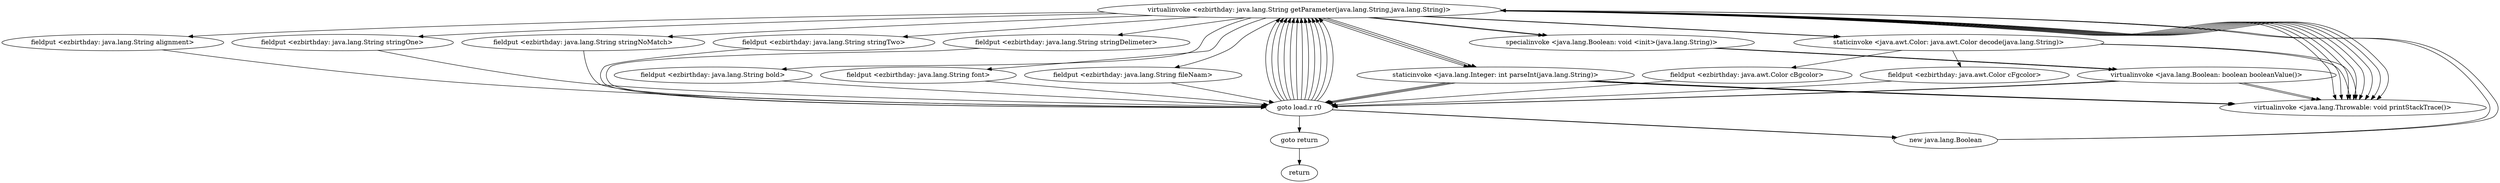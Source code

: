 digraph "" {
"virtualinvoke <ezbirthday: java.lang.String getParameter(java.lang.String,java.lang.String)>";
 "virtualinvoke <ezbirthday: java.lang.String getParameter(java.lang.String,java.lang.String)>"->"fieldput <ezbirthday: java.lang.String bold>";
 "fieldput <ezbirthday: java.lang.String bold>"->"goto load.r r0";
 "goto load.r r0"->"virtualinvoke <ezbirthday: java.lang.String getParameter(java.lang.String,java.lang.String)>";
 "virtualinvoke <ezbirthday: java.lang.String getParameter(java.lang.String,java.lang.String)>"->"staticinvoke <java.lang.Integer: int parseInt(java.lang.String)>";
 "staticinvoke <java.lang.Integer: int parseInt(java.lang.String)>"->"goto load.r r0";
 "goto load.r r0"->"virtualinvoke <ezbirthday: java.lang.String getParameter(java.lang.String,java.lang.String)>";
 "virtualinvoke <ezbirthday: java.lang.String getParameter(java.lang.String,java.lang.String)>"->"fieldput <ezbirthday: java.lang.String font>";
 "fieldput <ezbirthday: java.lang.String font>"->"goto load.r r0";
 "goto load.r r0"->"virtualinvoke <ezbirthday: java.lang.String getParameter(java.lang.String,java.lang.String)>";
 "virtualinvoke <ezbirthday: java.lang.String getParameter(java.lang.String,java.lang.String)>"->"fieldput <ezbirthday: java.lang.String fileNaam>";
 "fieldput <ezbirthday: java.lang.String fileNaam>"->"goto load.r r0";
 "goto load.r r0"->"virtualinvoke <ezbirthday: java.lang.String getParameter(java.lang.String,java.lang.String)>";
 "virtualinvoke <ezbirthday: java.lang.String getParameter(java.lang.String,java.lang.String)>"->"staticinvoke <java.awt.Color: java.awt.Color decode(java.lang.String)>";
 "staticinvoke <java.awt.Color: java.awt.Color decode(java.lang.String)>"->"fieldput <ezbirthday: java.awt.Color cFgcolor>";
 "fieldput <ezbirthday: java.awt.Color cFgcolor>"->"goto load.r r0";
 "goto load.r r0"->"virtualinvoke <ezbirthday: java.lang.String getParameter(java.lang.String,java.lang.String)>";
 "virtualinvoke <ezbirthday: java.lang.String getParameter(java.lang.String,java.lang.String)>"->"staticinvoke <java.awt.Color: java.awt.Color decode(java.lang.String)>";
 "staticinvoke <java.awt.Color: java.awt.Color decode(java.lang.String)>"->"fieldput <ezbirthday: java.awt.Color cBgcolor>";
 "fieldput <ezbirthday: java.awt.Color cBgcolor>"->"goto load.r r0";
 "goto load.r r0"->"virtualinvoke <ezbirthday: java.lang.String getParameter(java.lang.String,java.lang.String)>";
 "virtualinvoke <ezbirthday: java.lang.String getParameter(java.lang.String,java.lang.String)>"->"fieldput <ezbirthday: java.lang.String alignment>";
 "fieldput <ezbirthday: java.lang.String alignment>"->"goto load.r r0";
 "goto load.r r0"->"virtualinvoke <ezbirthday: java.lang.String getParameter(java.lang.String,java.lang.String)>";
 "virtualinvoke <ezbirthday: java.lang.String getParameter(java.lang.String,java.lang.String)>"->"fieldput <ezbirthday: java.lang.String stringOne>";
 "fieldput <ezbirthday: java.lang.String stringOne>"->"goto load.r r0";
 "goto load.r r0"->"virtualinvoke <ezbirthday: java.lang.String getParameter(java.lang.String,java.lang.String)>";
 "virtualinvoke <ezbirthday: java.lang.String getParameter(java.lang.String,java.lang.String)>"->"fieldput <ezbirthday: java.lang.String stringNoMatch>";
 "fieldput <ezbirthday: java.lang.String stringNoMatch>"->"goto load.r r0";
 "goto load.r r0"->"virtualinvoke <ezbirthday: java.lang.String getParameter(java.lang.String,java.lang.String)>";
 "virtualinvoke <ezbirthday: java.lang.String getParameter(java.lang.String,java.lang.String)>"->"fieldput <ezbirthday: java.lang.String stringTwo>";
 "fieldput <ezbirthday: java.lang.String stringTwo>"->"goto load.r r0";
 "goto load.r r0"->"virtualinvoke <ezbirthday: java.lang.String getParameter(java.lang.String,java.lang.String)>";
 "virtualinvoke <ezbirthday: java.lang.String getParameter(java.lang.String,java.lang.String)>"->"fieldput <ezbirthday: java.lang.String stringDelimeter>";
 "fieldput <ezbirthday: java.lang.String stringDelimeter>"->"goto load.r r0";
 "goto load.r r0"->"virtualinvoke <ezbirthday: java.lang.String getParameter(java.lang.String,java.lang.String)>";
 "virtualinvoke <ezbirthday: java.lang.String getParameter(java.lang.String,java.lang.String)>"->"staticinvoke <java.lang.Integer: int parseInt(java.lang.String)>";
 "staticinvoke <java.lang.Integer: int parseInt(java.lang.String)>"->"goto load.r r0";
 "goto load.r r0"->"virtualinvoke <ezbirthday: java.lang.String getParameter(java.lang.String,java.lang.String)>";
 "virtualinvoke <ezbirthday: java.lang.String getParameter(java.lang.String,java.lang.String)>"->"staticinvoke <java.lang.Integer: int parseInt(java.lang.String)>";
 "staticinvoke <java.lang.Integer: int parseInt(java.lang.String)>"->"goto load.r r0";
 "goto load.r r0"->"new java.lang.Boolean";
 "new java.lang.Boolean"->"virtualinvoke <ezbirthday: java.lang.String getParameter(java.lang.String,java.lang.String)>";
 "virtualinvoke <ezbirthday: java.lang.String getParameter(java.lang.String,java.lang.String)>"->"specialinvoke <java.lang.Boolean: void <init>(java.lang.String)>";
 "specialinvoke <java.lang.Boolean: void <init>(java.lang.String)>"->"virtualinvoke <java.lang.Boolean: boolean booleanValue()>";
 "virtualinvoke <java.lang.Boolean: boolean booleanValue()>"->"goto load.r r0";
 "goto load.r r0"->"new java.lang.Boolean";
 "new java.lang.Boolean"->"virtualinvoke <ezbirthday: java.lang.String getParameter(java.lang.String,java.lang.String)>";
 "virtualinvoke <ezbirthday: java.lang.String getParameter(java.lang.String,java.lang.String)>"->"specialinvoke <java.lang.Boolean: void <init>(java.lang.String)>";
 "specialinvoke <java.lang.Boolean: void <init>(java.lang.String)>"->"virtualinvoke <java.lang.Boolean: boolean booleanValue()>";
 "virtualinvoke <java.lang.Boolean: boolean booleanValue()>"->"goto load.r r0";
 "goto load.r r0"->"goto return";
 "goto return"->"return";
"virtualinvoke <java.lang.Throwable: void printStackTrace()>";
 "virtualinvoke <java.lang.Boolean: boolean booleanValue()>"->"virtualinvoke <java.lang.Throwable: void printStackTrace()>";
 "virtualinvoke <java.lang.Boolean: boolean booleanValue()>"->"virtualinvoke <java.lang.Throwable: void printStackTrace()>";
 "staticinvoke <java.lang.Integer: int parseInt(java.lang.String)>"->"virtualinvoke <java.lang.Throwable: void printStackTrace()>";
 "staticinvoke <java.lang.Integer: int parseInt(java.lang.String)>"->"virtualinvoke <java.lang.Throwable: void printStackTrace()>";
 "virtualinvoke <ezbirthday: java.lang.String getParameter(java.lang.String,java.lang.String)>"->"virtualinvoke <java.lang.Throwable: void printStackTrace()>";
 "virtualinvoke <ezbirthday: java.lang.String getParameter(java.lang.String,java.lang.String)>"->"virtualinvoke <java.lang.Throwable: void printStackTrace()>";
 "virtualinvoke <ezbirthday: java.lang.String getParameter(java.lang.String,java.lang.String)>"->"virtualinvoke <java.lang.Throwable: void printStackTrace()>";
 "virtualinvoke <ezbirthday: java.lang.String getParameter(java.lang.String,java.lang.String)>"->"virtualinvoke <java.lang.Throwable: void printStackTrace()>";
 "virtualinvoke <ezbirthday: java.lang.String getParameter(java.lang.String,java.lang.String)>"->"virtualinvoke <java.lang.Throwable: void printStackTrace()>";
 "staticinvoke <java.awt.Color: java.awt.Color decode(java.lang.String)>"->"virtualinvoke <java.lang.Throwable: void printStackTrace()>";
 "staticinvoke <java.awt.Color: java.awt.Color decode(java.lang.String)>"->"virtualinvoke <java.lang.Throwable: void printStackTrace()>";
 "virtualinvoke <ezbirthday: java.lang.String getParameter(java.lang.String,java.lang.String)>"->"virtualinvoke <java.lang.Throwable: void printStackTrace()>";
 "virtualinvoke <ezbirthday: java.lang.String getParameter(java.lang.String,java.lang.String)>"->"virtualinvoke <java.lang.Throwable: void printStackTrace()>";
 "staticinvoke <java.lang.Integer: int parseInt(java.lang.String)>"->"virtualinvoke <java.lang.Throwable: void printStackTrace()>";
 "virtualinvoke <ezbirthday: java.lang.String getParameter(java.lang.String,java.lang.String)>"->"virtualinvoke <java.lang.Throwable: void printStackTrace()>";
}
